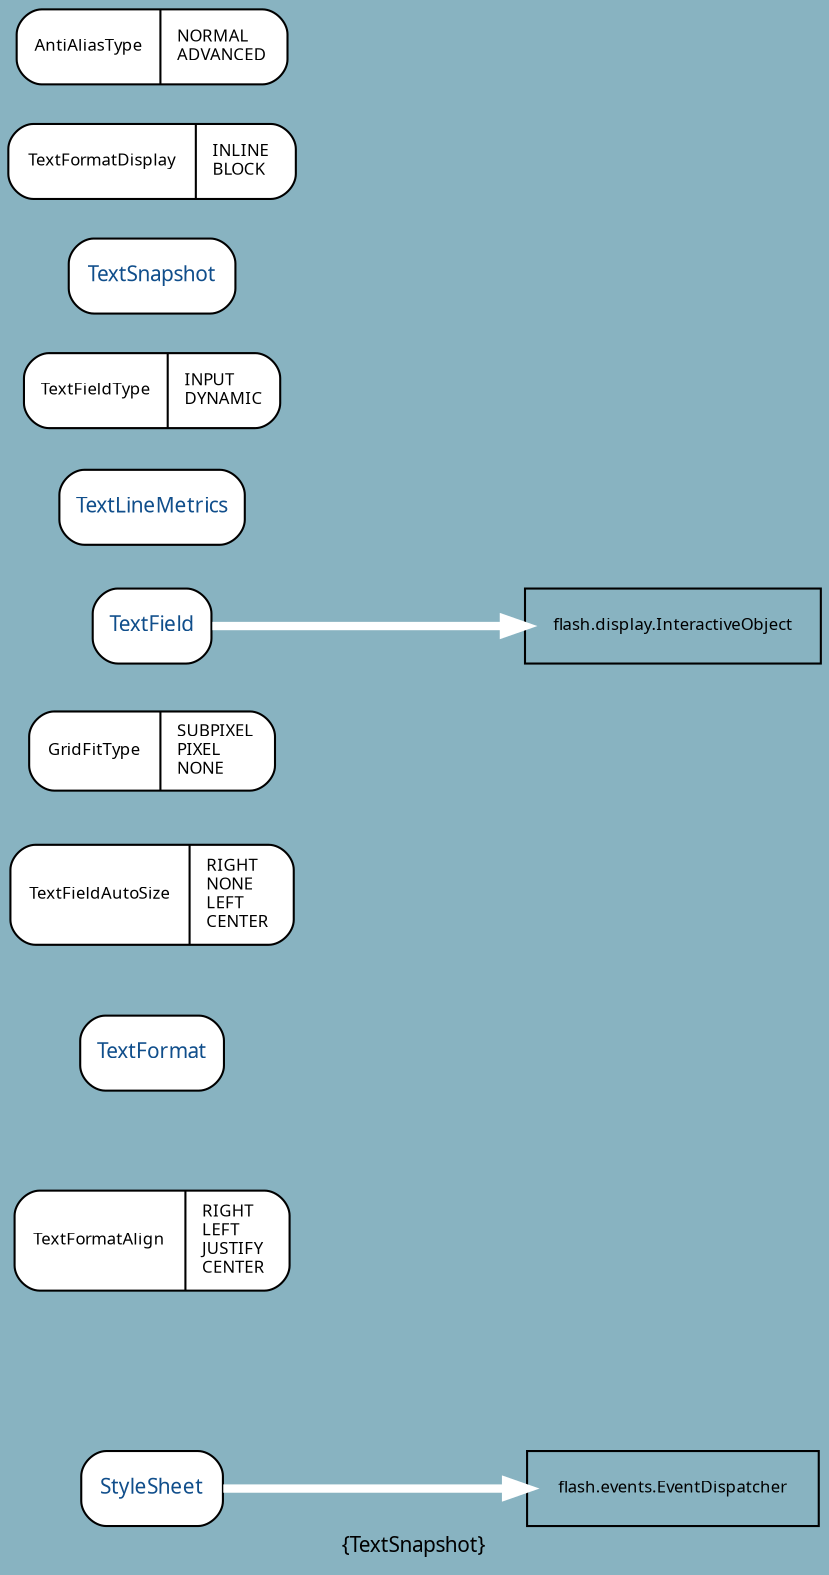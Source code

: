 digraph uml {
	graph [label="Package: flash.text Inheritance", ratio=compress, rankdir=LR, size="24,12", overlap=false, fontname=Sans, fontsize=10, bgcolor="#88B3C1", fontcolor=black];
	node [label="\N", fontname=Sans, fontsize=8, shape=record, color=black, fontcolor=black];
	edge [fontname=Sans, fontsize=8, minlen=3, color=black, fontcolor=black];
	graph [label="{TextSnapshot}",
		lp="197,10",
		bb="0,0,394,868"];
	"flash.text.StyleSheet" [label="{StyleSheet}", fontsize=10, fontcolor="#104E8B", style="rounded,filled", fillcolor=white, URL="../types/flash/text/StyleSheet.html", tooltip=StyleSheet, portPos=e, pos="69,39", rects="35,21,104,57", width="0.94", height="0.50"];
	"flash.events.EventDispatcher" [pos="322,39", rects="252,21,393,57", width="1.94", height="0.50"];
	"flash.text.TextFormatAlign" [label="{TextFormatAlign|RIGHT\lLEFT\lJUSTIFY\lCENTER\l}", style="rounded,filled", fillcolor=white, pos="69,222", rects="3,198,86,246 86,198,135,246", width="1.83", height="0.67"];
	"flash.text.TextFormat" [label="{TextFormat}", fontsize=10, fontcolor="#104E8B", style="rounded,filled", fillcolor=white, URL="../types/flash/text/TextFormat.html", tooltip=TextFormat, portPos=e, pos="69,343", rects="35,325,104,361", width="0.94", height="0.50"];
	"flash.text.TextFieldAutoSize" [label="{TextFieldAutoSize|RIGHT\lNONE\lLEFT\lCENTER\l}", style="rounded,filled", fillcolor=white, pos="69,434", rects="1,410,88,458 88,410,137,458", width="1.89", height="0.67"];
	"flash.text.GridFitType" [label="{GridFitType|SUBPIXEL\lPIXEL\lNONE\l}", style="rounded,filled", fillcolor=white, pos="69,510", rects="10,491,72,529 72,491,129,529", width="1.64", height="0.53"];
	"flash.text.TextField" [label="{TextField}", fontsize=10, fontcolor="#104E8B", style="rounded,filled", fillcolor=white, URL="../types/flash/text/TextField.html", tooltip=TextField, portPos=e, pos="69,573", rects="41,555,97,591", width="0.78", height="0.50"];
	"flash.display.InteractiveObject" [pos="322,573", rects="251,555,394,591", width="1.97", height="0.50"];
	"flash.text.TextLineMetrics" [label="{TextLineMetrics}", fontsize=10, fontcolor="#104E8B", style="rounded,filled", fillcolor=white, URL="../types/flash/text/TextLineMetrics.html", tooltip=TextLineMetrics, portPos=e, pos="69,631", rects="25,613,114,649", width="1.22", height="0.50"];
	"flash.text.TextFieldType" [label="{TextFieldType|INPUT\lDYNAMIC\l}", style="rounded,filled", fillcolor=white, pos="69,687", rects="8,669,78,705 78,669,131,705", width="1.69", height="0.50"];
	"flash.text.TextSnapshot" [label="{TextSnapshot}", fontsize=10, fontcolor="#104E8B", style="rounded,filled", fillcolor=white, URL="../types/flash/text/TextSnapshot.html", tooltip=TextSnapshot, portPos=e, pos="69,742", rects="29,724,110,760", width="1.11", height="0.50"];
	"flash.text.TextFormatDisplay" [label="{TextFormatDisplay|INLINE\lBLOCK\l}", style="rounded,filled", fillcolor=white, pos="69,796", rects="0,778,93,814 93,778,138,814", width="1.92", height="0.50"];
	"flash.text.AntiAliasType" [label="{AntiAliasType|NORMAL\lADVANCED\l}", style="rounded,filled", fillcolor=white, pos="69,850", rects="4,832,75,868 75,832,135,868", width="1.81", height="0.50"];
	"flash.text.StyleSheet" -> "flash.events.EventDispatcher" [color=white, style="setlinewidth(4)", arrowhead=normal, arrowsize="1.0", pos="e,252,39 104,39 139,39 196,39 242,39"];
	"flash.text.TextField" -> "flash.display.InteractiveObject" [color=white, style="setlinewidth(4)", arrowhead=normal, arrowsize="1.0", pos="e,251,573 97,573 132,573 192,573 241,573"];
}
